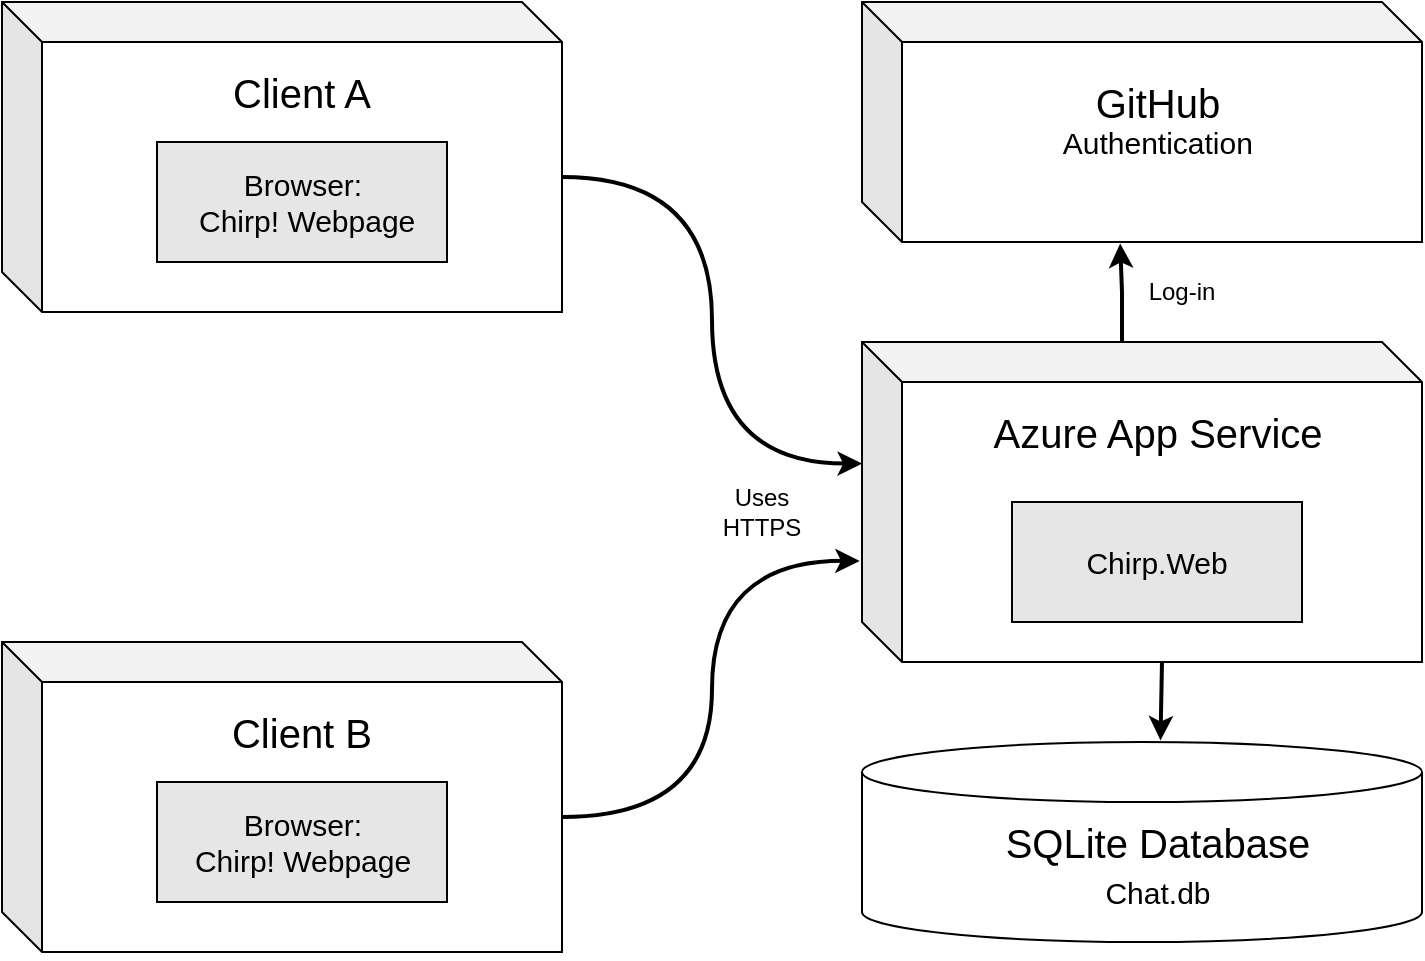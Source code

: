 <mxfile version="25.0.2">
  <diagram name="Page-1" id="5f0bae14-7c28-e335-631c-24af17079c00">
    <mxGraphModel dx="1084" dy="760" grid="1" gridSize="10" guides="1" tooltips="1" connect="1" arrows="1" fold="1" page="1" pageScale="1" pageWidth="1100" pageHeight="850" background="none" math="0" shadow="0">
      <root>
        <mxCell id="0" />
        <mxCell id="1" parent="0" />
        <mxCell id="wERA_-9tcClfYGp_6WcB-19" value="" style="shape=cube;whiteSpace=wrap;html=1;boundedLbl=1;backgroundOutline=1;darkOpacity=0.05;darkOpacity2=0.1;fillColor=none;strokeColor=#000000;" parent="1" vertex="1">
          <mxGeometry x="90" y="140" width="280" height="155" as="geometry" />
        </mxCell>
        <mxCell id="wERA_-9tcClfYGp_6WcB-20" value="" style="shape=cube;whiteSpace=wrap;html=1;boundedLbl=1;backgroundOutline=1;darkOpacity=0.05;darkOpacity2=0.1;fillColor=none;strokeColor=#000000;" parent="1" vertex="1">
          <mxGeometry x="520" y="310" width="280" height="160" as="geometry" />
        </mxCell>
        <mxCell id="wERA_-9tcClfYGp_6WcB-26" value="&lt;font color=&quot;#000000&quot; style=&quot;font-size: 20px;&quot;&gt;Client A&lt;/font&gt;" style="text;html=1;align=center;verticalAlign=middle;whiteSpace=wrap;rounded=0;strokeColor=none;" parent="1" vertex="1">
          <mxGeometry x="200" y="170" width="80" height="30" as="geometry" />
        </mxCell>
        <mxCell id="wERA_-9tcClfYGp_6WcB-27" value="&lt;font color=&quot;#000000&quot; style=&quot;font-size: 15px;&quot;&gt;Browser:&lt;/font&gt;&lt;div&gt;&lt;font color=&quot;#000000&quot; style=&quot;font-size: 15px;&quot;&gt;&amp;nbsp;Chirp!&amp;nbsp;&lt;/font&gt;&lt;span style=&quot;font-size: 15px; color: rgb(0, 0, 0); background-color: initial;&quot;&gt;Webpage&lt;/span&gt;&lt;/div&gt;" style="rounded=0;whiteSpace=wrap;html=1;fillColor=#E6E6E6;strokeColor=#000000;" parent="1" vertex="1">
          <mxGeometry x="167.5" y="210" width="145" height="60" as="geometry" />
        </mxCell>
        <mxCell id="wERA_-9tcClfYGp_6WcB-28" value="" style="shape=cube;whiteSpace=wrap;html=1;boundedLbl=1;backgroundOutline=1;darkOpacity=0.05;darkOpacity2=0.1;fillColor=none;strokeColor=#000000;" parent="1" vertex="1">
          <mxGeometry x="90" y="460" width="280" height="155" as="geometry" />
        </mxCell>
        <mxCell id="wERA_-9tcClfYGp_6WcB-29" value="&lt;font color=&quot;#000000&quot; style=&quot;font-size: 20px;&quot;&gt;Client B&lt;/font&gt;" style="text;html=1;align=center;verticalAlign=middle;whiteSpace=wrap;rounded=0;strokeColor=none;" parent="1" vertex="1">
          <mxGeometry x="200" y="490" width="80" height="30" as="geometry" />
        </mxCell>
        <mxCell id="wERA_-9tcClfYGp_6WcB-30" value="&lt;font color=&quot;#000000&quot; style=&quot;font-size: 15px;&quot;&gt;Browser:&lt;/font&gt;&lt;div&gt;&lt;font color=&quot;#000000&quot; style=&quot;font-size: 15px;&quot;&gt;Chirp! Webpage&lt;/font&gt;&lt;/div&gt;" style="rounded=0;whiteSpace=wrap;html=1;fillColor=#E6E6E6;strokeColor=#000000;" parent="1" vertex="1">
          <mxGeometry x="167.5" y="530" width="145" height="60" as="geometry" />
        </mxCell>
        <mxCell id="wERA_-9tcClfYGp_6WcB-31" value="&lt;font color=&quot;#000000&quot;&gt;&lt;span style=&quot;font-size: 15px;&quot;&gt;Authentication&amp;nbsp;&lt;/span&gt;&lt;/font&gt;" style="shape=cube;whiteSpace=wrap;html=1;boundedLbl=1;backgroundOutline=1;darkOpacity=0.05;darkOpacity2=0.1;fillColor=none;strokeColor=#000000;" parent="1" vertex="1">
          <mxGeometry x="520" y="140" width="280" height="120" as="geometry" />
        </mxCell>
        <mxCell id="wERA_-9tcClfYGp_6WcB-34" value="&lt;font color=&quot;#000000&quot; style=&quot;font-size: 20px;&quot;&gt;Azure App Service&lt;/font&gt;" style="text;html=1;align=center;verticalAlign=middle;whiteSpace=wrap;rounded=0;strokeColor=none;" parent="1" vertex="1">
          <mxGeometry x="577.5" y="340" width="180" height="30" as="geometry" />
        </mxCell>
        <mxCell id="wERA_-9tcClfYGp_6WcB-36" style="rounded=0;orthogonalLoop=1;jettySize=auto;html=1;exitX=0;exitY=0;exitDx=280;exitDy=87.5;exitPerimeter=0;strokeWidth=2;strokeColor=#000000;edgeStyle=orthogonalEdgeStyle;entryX=0;entryY=0.38;entryDx=0;entryDy=0;entryPerimeter=0;curved=1;" parent="1" source="wERA_-9tcClfYGp_6WcB-19" target="wERA_-9tcClfYGp_6WcB-20" edge="1">
          <mxGeometry relative="1" as="geometry">
            <mxPoint x="519" y="300" as="targetPoint" />
          </mxGeometry>
        </mxCell>
        <mxCell id="wERA_-9tcClfYGp_6WcB-37" style="edgeStyle=orthogonalEdgeStyle;rounded=0;orthogonalLoop=1;jettySize=auto;html=1;exitX=0;exitY=0;exitDx=280;exitDy=87.5;exitPerimeter=0;entryX=-0.004;entryY=0.684;entryDx=0;entryDy=0;entryPerimeter=0;curved=1;strokeWidth=2;strokeColor=#000000;" parent="1" source="wERA_-9tcClfYGp_6WcB-28" target="wERA_-9tcClfYGp_6WcB-20" edge="1">
          <mxGeometry relative="1" as="geometry" />
        </mxCell>
        <mxCell id="wERA_-9tcClfYGp_6WcB-38" value="&lt;font color=&quot;#000000&quot; style=&quot;font-size: 20px;&quot;&gt;GitHub&lt;/font&gt;" style="text;html=1;align=center;verticalAlign=middle;whiteSpace=wrap;rounded=0;strokeColor=none;" parent="1" vertex="1">
          <mxGeometry x="597.5" y="170" width="140" height="40" as="geometry" />
        </mxCell>
        <mxCell id="wERA_-9tcClfYGp_6WcB-40" value="" style="shape=cylinder3;whiteSpace=wrap;html=1;boundedLbl=1;backgroundOutline=1;size=15;fillColor=none;strokeColor=#000000;" parent="1" vertex="1">
          <mxGeometry x="520" y="510" width="280" height="100" as="geometry" />
        </mxCell>
        <mxCell id="wERA_-9tcClfYGp_6WcB-43" value="&lt;span style=&quot;font-size: 20px;&quot;&gt;SQLite Database&lt;/span&gt;" style="text;html=1;align=center;verticalAlign=middle;whiteSpace=wrap;rounded=0;strokeColor=none;" parent="1" vertex="1">
          <mxGeometry x="577.5" y="545" width="180" height="30" as="geometry" />
        </mxCell>
        <mxCell id="wERA_-9tcClfYGp_6WcB-44" value="&lt;div&gt;&lt;span style=&quot;font-size: 15px;&quot;&gt;Chirp.Web&lt;/span&gt;&lt;/div&gt;" style="rounded=0;whiteSpace=wrap;html=1;fillColor=#E6E6E6;strokeColor=#000000;" parent="1" vertex="1">
          <mxGeometry x="595" y="390" width="145" height="60" as="geometry" />
        </mxCell>
        <mxCell id="wERA_-9tcClfYGp_6WcB-45" style="edgeStyle=orthogonalEdgeStyle;rounded=0;orthogonalLoop=1;jettySize=auto;html=1;exitX=0.5;exitY=1;exitDx=0;exitDy=0;exitPerimeter=0;" parent="1" source="wERA_-9tcClfYGp_6WcB-40" target="wERA_-9tcClfYGp_6WcB-40" edge="1">
          <mxGeometry relative="1" as="geometry" />
        </mxCell>
        <mxCell id="wERA_-9tcClfYGp_6WcB-49" style="edgeStyle=orthogonalEdgeStyle;rounded=0;orthogonalLoop=1;jettySize=auto;html=1;exitX=0;exitY=0;exitDx=130;exitDy=0;exitPerimeter=0;entryX=0.461;entryY=1.006;entryDx=0;entryDy=0;entryPerimeter=0;strokeWidth=2;" parent="1" source="wERA_-9tcClfYGp_6WcB-20" target="wERA_-9tcClfYGp_6WcB-31" edge="1">
          <mxGeometry relative="1" as="geometry" />
        </mxCell>
        <mxCell id="wERA_-9tcClfYGp_6WcB-50" style="edgeStyle=orthogonalEdgeStyle;rounded=0;orthogonalLoop=1;jettySize=auto;html=1;exitX=0;exitY=0;exitDx=150;exitDy=160;exitPerimeter=0;entryX=0.533;entryY=-0.008;entryDx=0;entryDy=0;entryPerimeter=0;strokeWidth=2;" parent="1" source="wERA_-9tcClfYGp_6WcB-20" target="wERA_-9tcClfYGp_6WcB-40" edge="1">
          <mxGeometry relative="1" as="geometry" />
        </mxCell>
        <mxCell id="wERA_-9tcClfYGp_6WcB-51" value="&lt;font style=&quot;font-size: 15px;&quot;&gt;Chat.db&lt;/font&gt;" style="text;html=1;align=center;verticalAlign=middle;whiteSpace=wrap;rounded=0;" parent="1" vertex="1">
          <mxGeometry x="637.5" y="570" width="60" height="30" as="geometry" />
        </mxCell>
        <mxCell id="wERA_-9tcClfYGp_6WcB-52" value="Log-in" style="text;html=1;align=center;verticalAlign=middle;whiteSpace=wrap;rounded=0;" parent="1" vertex="1">
          <mxGeometry x="650" y="270" width="60" height="30" as="geometry" />
        </mxCell>
        <mxCell id="wERA_-9tcClfYGp_6WcB-53" value="Uses HTTPS" style="text;html=1;align=center;verticalAlign=middle;whiteSpace=wrap;rounded=0;" parent="1" vertex="1">
          <mxGeometry x="440" y="380" width="60" height="30" as="geometry" />
        </mxCell>
      </root>
    </mxGraphModel>
  </diagram>
</mxfile>
